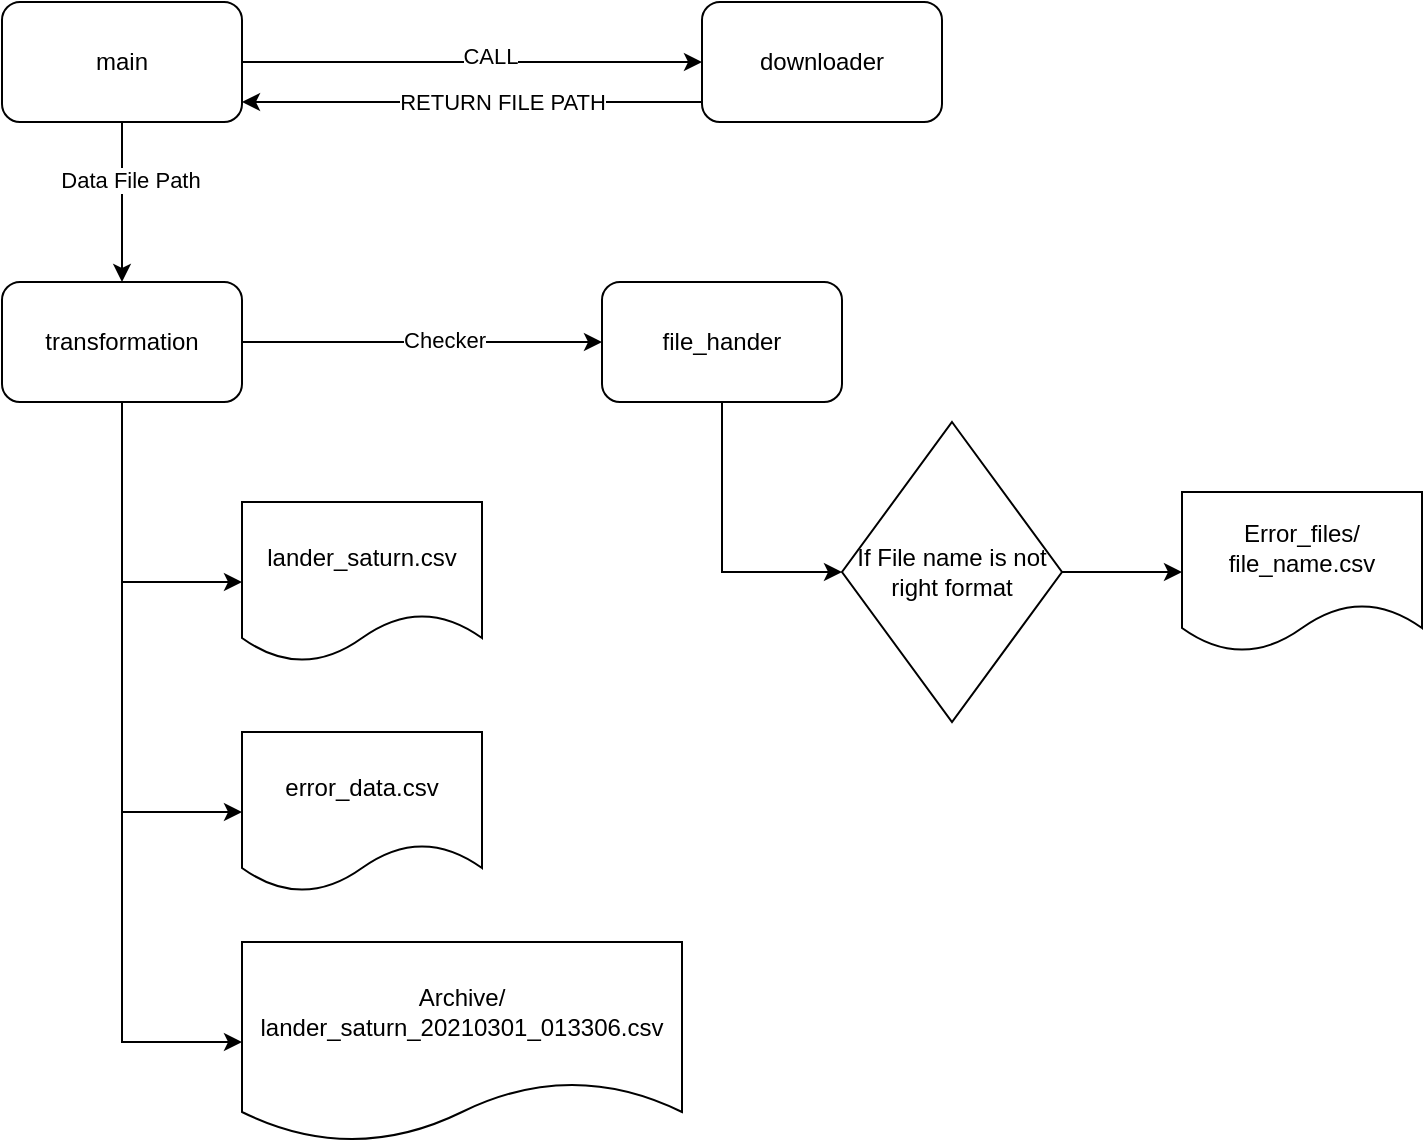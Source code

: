 <mxfile version="17.4.2" type="device"><diagram id="_8mIK2tzvmnIx2bmv3Ue" name="Page-1"><mxGraphModel dx="1050" dy="986" grid="1" gridSize="10" guides="1" tooltips="1" connect="1" arrows="1" fold="1" page="1" pageScale="1" pageWidth="827" pageHeight="1169" math="0" shadow="0"><root><mxCell id="0"/><mxCell id="1" parent="0"/><mxCell id="2J55NmH0xmeDGiOY1SKI-3" value="" style="edgeStyle=orthogonalEdgeStyle;rounded=0;orthogonalLoop=1;jettySize=auto;html=1;" edge="1" parent="1" source="2J55NmH0xmeDGiOY1SKI-1" target="2J55NmH0xmeDGiOY1SKI-2"><mxGeometry relative="1" as="geometry"/></mxCell><mxCell id="2J55NmH0xmeDGiOY1SKI-9" value="CALL" style="edgeLabel;html=1;align=center;verticalAlign=middle;resizable=0;points=[];" vertex="1" connectable="0" parent="2J55NmH0xmeDGiOY1SKI-3"><mxGeometry x="0.075" y="3" relative="1" as="geometry"><mxPoint as="offset"/></mxGeometry></mxCell><mxCell id="2J55NmH0xmeDGiOY1SKI-6" value="" style="edgeStyle=orthogonalEdgeStyle;rounded=0;orthogonalLoop=1;jettySize=auto;html=1;" edge="1" parent="1" source="2J55NmH0xmeDGiOY1SKI-1" target="2J55NmH0xmeDGiOY1SKI-5"><mxGeometry relative="1" as="geometry"/></mxCell><mxCell id="2J55NmH0xmeDGiOY1SKI-11" value="Data File Path" style="edgeLabel;html=1;align=center;verticalAlign=middle;resizable=0;points=[];" vertex="1" connectable="0" parent="2J55NmH0xmeDGiOY1SKI-6"><mxGeometry x="-0.287" y="4" relative="1" as="geometry"><mxPoint as="offset"/></mxGeometry></mxCell><mxCell id="2J55NmH0xmeDGiOY1SKI-1" value="main" style="rounded=1;whiteSpace=wrap;html=1;" vertex="1" parent="1"><mxGeometry x="130" y="220" width="120" height="60" as="geometry"/></mxCell><mxCell id="2J55NmH0xmeDGiOY1SKI-4" style="edgeStyle=orthogonalEdgeStyle;rounded=0;orthogonalLoop=1;jettySize=auto;html=1;" edge="1" parent="1" source="2J55NmH0xmeDGiOY1SKI-2" target="2J55NmH0xmeDGiOY1SKI-1"><mxGeometry relative="1" as="geometry"><Array as="points"><mxPoint x="290" y="270"/><mxPoint x="290" y="270"/></Array></mxGeometry></mxCell><mxCell id="2J55NmH0xmeDGiOY1SKI-10" value="RETURN FILE PATH" style="edgeLabel;html=1;align=center;verticalAlign=middle;resizable=0;points=[];" vertex="1" connectable="0" parent="2J55NmH0xmeDGiOY1SKI-4"><mxGeometry x="-0.35" y="-3" relative="1" as="geometry"><mxPoint x="-25" y="3" as="offset"/></mxGeometry></mxCell><mxCell id="2J55NmH0xmeDGiOY1SKI-2" value="downloader" style="whiteSpace=wrap;html=1;rounded=1;" vertex="1" parent="1"><mxGeometry x="480" y="220" width="120" height="60" as="geometry"/></mxCell><mxCell id="2J55NmH0xmeDGiOY1SKI-8" value="" style="edgeStyle=orthogonalEdgeStyle;rounded=0;orthogonalLoop=1;jettySize=auto;html=1;" edge="1" parent="1" source="2J55NmH0xmeDGiOY1SKI-5" target="2J55NmH0xmeDGiOY1SKI-7"><mxGeometry relative="1" as="geometry"/></mxCell><mxCell id="2J55NmH0xmeDGiOY1SKI-12" value="Checker" style="edgeLabel;html=1;align=center;verticalAlign=middle;resizable=0;points=[];" vertex="1" connectable="0" parent="2J55NmH0xmeDGiOY1SKI-8"><mxGeometry x="0.122" y="1" relative="1" as="geometry"><mxPoint as="offset"/></mxGeometry></mxCell><mxCell id="2J55NmH0xmeDGiOY1SKI-17" style="edgeStyle=orthogonalEdgeStyle;rounded=0;orthogonalLoop=1;jettySize=auto;html=1;entryX=0;entryY=0.5;entryDx=0;entryDy=0;" edge="1" parent="1" source="2J55NmH0xmeDGiOY1SKI-5" target="2J55NmH0xmeDGiOY1SKI-13"><mxGeometry relative="1" as="geometry"/></mxCell><mxCell id="2J55NmH0xmeDGiOY1SKI-18" style="edgeStyle=orthogonalEdgeStyle;rounded=0;orthogonalLoop=1;jettySize=auto;html=1;entryX=0;entryY=0.5;entryDx=0;entryDy=0;" edge="1" parent="1" source="2J55NmH0xmeDGiOY1SKI-5" target="2J55NmH0xmeDGiOY1SKI-14"><mxGeometry relative="1" as="geometry"/></mxCell><mxCell id="2J55NmH0xmeDGiOY1SKI-19" style="edgeStyle=orthogonalEdgeStyle;rounded=0;orthogonalLoop=1;jettySize=auto;html=1;entryX=0;entryY=0.5;entryDx=0;entryDy=0;" edge="1" parent="1" source="2J55NmH0xmeDGiOY1SKI-5" target="2J55NmH0xmeDGiOY1SKI-15"><mxGeometry relative="1" as="geometry"/></mxCell><mxCell id="2J55NmH0xmeDGiOY1SKI-5" value="transformation" style="whiteSpace=wrap;html=1;rounded=1;" vertex="1" parent="1"><mxGeometry x="130" y="360" width="120" height="60" as="geometry"/></mxCell><mxCell id="2J55NmH0xmeDGiOY1SKI-26" style="edgeStyle=orthogonalEdgeStyle;rounded=0;orthogonalLoop=1;jettySize=auto;html=1;entryX=0;entryY=0.5;entryDx=0;entryDy=0;" edge="1" parent="1" source="2J55NmH0xmeDGiOY1SKI-7" target="2J55NmH0xmeDGiOY1SKI-22"><mxGeometry relative="1" as="geometry"/></mxCell><mxCell id="2J55NmH0xmeDGiOY1SKI-7" value="file_hander" style="whiteSpace=wrap;html=1;rounded=1;" vertex="1" parent="1"><mxGeometry x="430" y="360" width="120" height="60" as="geometry"/></mxCell><mxCell id="2J55NmH0xmeDGiOY1SKI-13" value="lander_saturn.csv" style="shape=document;whiteSpace=wrap;html=1;boundedLbl=1;" vertex="1" parent="1"><mxGeometry x="250" y="470" width="120" height="80" as="geometry"/></mxCell><mxCell id="2J55NmH0xmeDGiOY1SKI-14" value="error_data.csv" style="shape=document;whiteSpace=wrap;html=1;boundedLbl=1;" vertex="1" parent="1"><mxGeometry x="250" y="585" width="120" height="80" as="geometry"/></mxCell><mxCell id="2J55NmH0xmeDGiOY1SKI-15" value="Archive/&lt;br&gt;lander_saturn_20210301_013306.csv" style="shape=document;whiteSpace=wrap;html=1;boundedLbl=1;" vertex="1" parent="1"><mxGeometry x="250" y="690" width="220" height="100" as="geometry"/></mxCell><mxCell id="2J55NmH0xmeDGiOY1SKI-16" value="Error_files/&lt;br&gt;file_name.csv" style="shape=document;html=1;boundedLbl=1;whiteSpace=wrap;" vertex="1" parent="1"><mxGeometry x="720" y="465" width="120" height="80" as="geometry"/></mxCell><mxCell id="2J55NmH0xmeDGiOY1SKI-25" style="edgeStyle=orthogonalEdgeStyle;rounded=0;orthogonalLoop=1;jettySize=auto;html=1;entryX=0;entryY=0.5;entryDx=0;entryDy=0;" edge="1" parent="1" source="2J55NmH0xmeDGiOY1SKI-22" target="2J55NmH0xmeDGiOY1SKI-16"><mxGeometry relative="1" as="geometry"/></mxCell><mxCell id="2J55NmH0xmeDGiOY1SKI-22" value="If File name is not right format" style="rhombus;whiteSpace=wrap;html=1;" vertex="1" parent="1"><mxGeometry x="550" y="430" width="110" height="150" as="geometry"/></mxCell></root></mxGraphModel></diagram></mxfile>